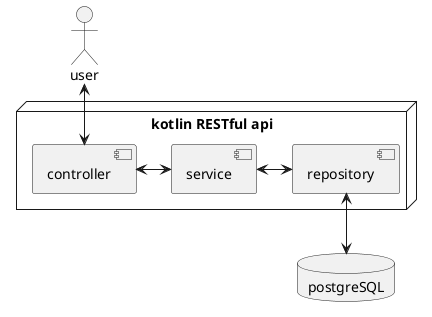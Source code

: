 @startuml
actor "user" as user
node "kotlin RESTful api"{
    component "controller" as controller
    component "service" as service
    component "repository" as repository
}

database "postgreSQL" as database

user <--> controller
controller <-> service
service <-> repository
repository <--> database

@enduml